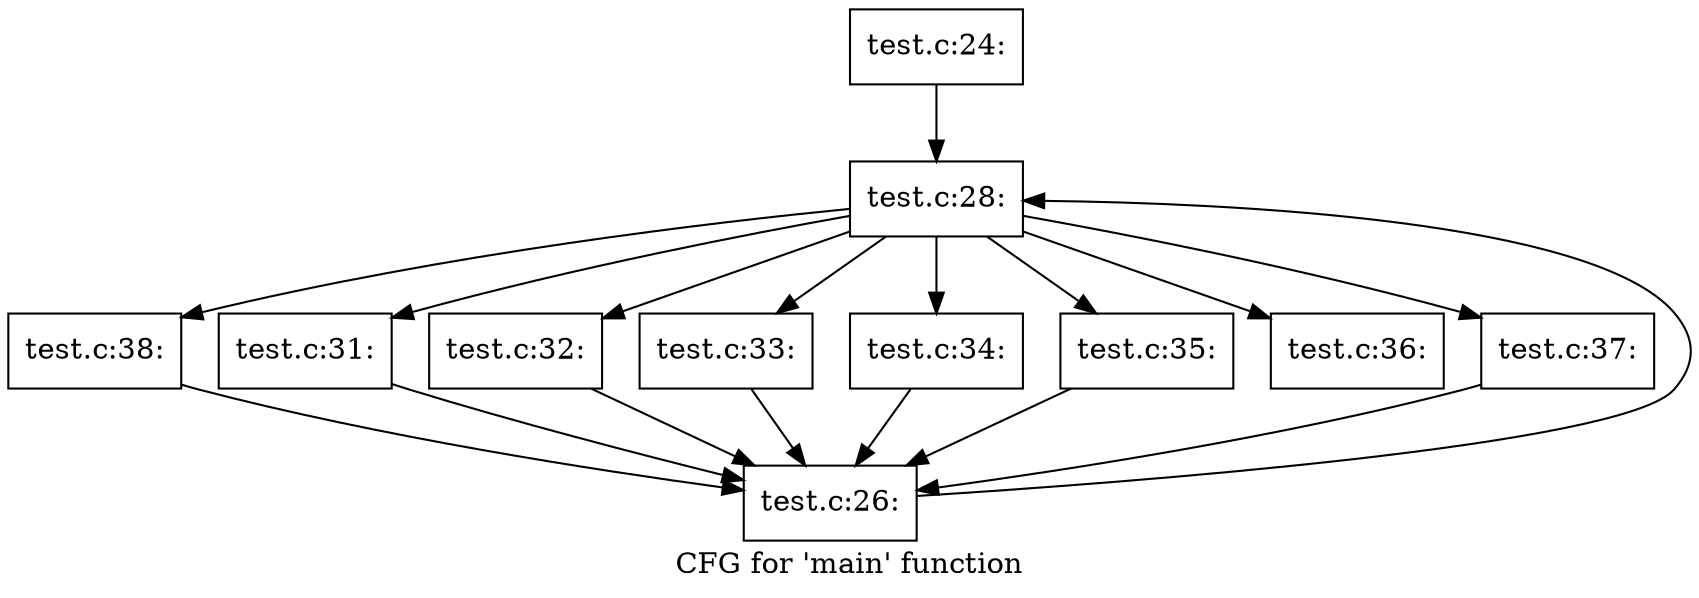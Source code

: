 digraph "CFG for 'main' function" {
	label="CFG for 'main' function";

	Node0x556c63356e80 [shape=record,label="{test.c:24:}"];
	Node0x556c63356e80 -> Node0x556c633b9f10;
	Node0x556c633b9f10 [shape=record,label="{test.c:28:}"];
	Node0x556c633b9f10 -> Node0x556c633ba840;
	Node0x556c633b9f10 -> Node0x556c633bac00;
	Node0x556c633b9f10 -> Node0x556c633baff0;
	Node0x556c633b9f10 -> Node0x556c633bb270;
	Node0x556c633b9f10 -> Node0x556c633bb4f0;
	Node0x556c633b9f10 -> Node0x556c633bb770;
	Node0x556c633b9f10 -> Node0x556c633bbb90;
	Node0x556c633b9f10 -> Node0x556c633bc780;
	Node0x556c633bac00 [shape=record,label="{test.c:31:}"];
	Node0x556c633bac00 -> Node0x556c633ba670;
	Node0x556c633baff0 [shape=record,label="{test.c:32:}"];
	Node0x556c633baff0 -> Node0x556c633ba670;
	Node0x556c633bb270 [shape=record,label="{test.c:33:}"];
	Node0x556c633bb270 -> Node0x556c633ba670;
	Node0x556c633bb4f0 [shape=record,label="{test.c:34:}"];
	Node0x556c633bb4f0 -> Node0x556c633ba670;
	Node0x556c633bb770 [shape=record,label="{test.c:35:}"];
	Node0x556c633bb770 -> Node0x556c633ba670;
	Node0x556c633bbb90 [shape=record,label="{test.c:36:}"];
	Node0x556c633bc780 [shape=record,label="{test.c:37:}"];
	Node0x556c633bc780 -> Node0x556c633ba670;
	Node0x556c633ba840 [shape=record,label="{test.c:38:}"];
	Node0x556c633ba840 -> Node0x556c633ba670;
	Node0x556c633ba670 [shape=record,label="{test.c:26:}"];
	Node0x556c633ba670 -> Node0x556c633b9f10;
}
